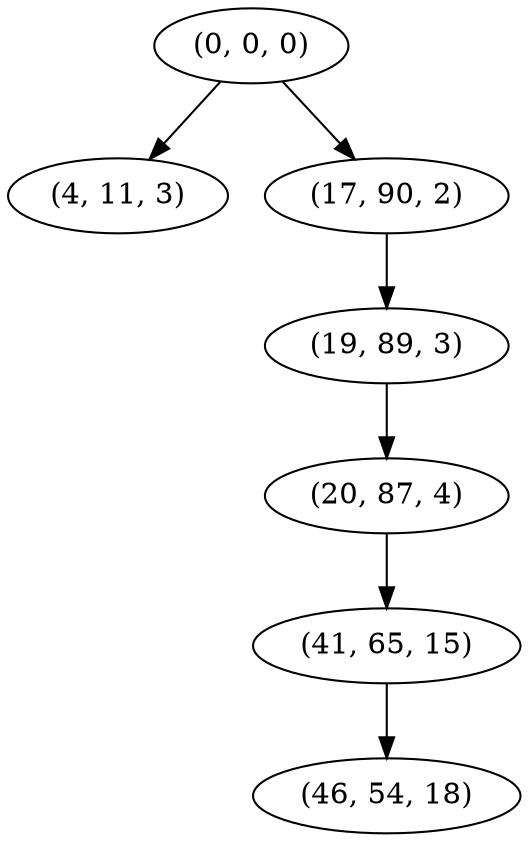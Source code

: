 digraph tree {
    "(0, 0, 0)";
    "(4, 11, 3)";
    "(17, 90, 2)";
    "(19, 89, 3)";
    "(20, 87, 4)";
    "(41, 65, 15)";
    "(46, 54, 18)";
    "(0, 0, 0)" -> "(4, 11, 3)";
    "(0, 0, 0)" -> "(17, 90, 2)";
    "(17, 90, 2)" -> "(19, 89, 3)";
    "(19, 89, 3)" -> "(20, 87, 4)";
    "(20, 87, 4)" -> "(41, 65, 15)";
    "(41, 65, 15)" -> "(46, 54, 18)";
}
